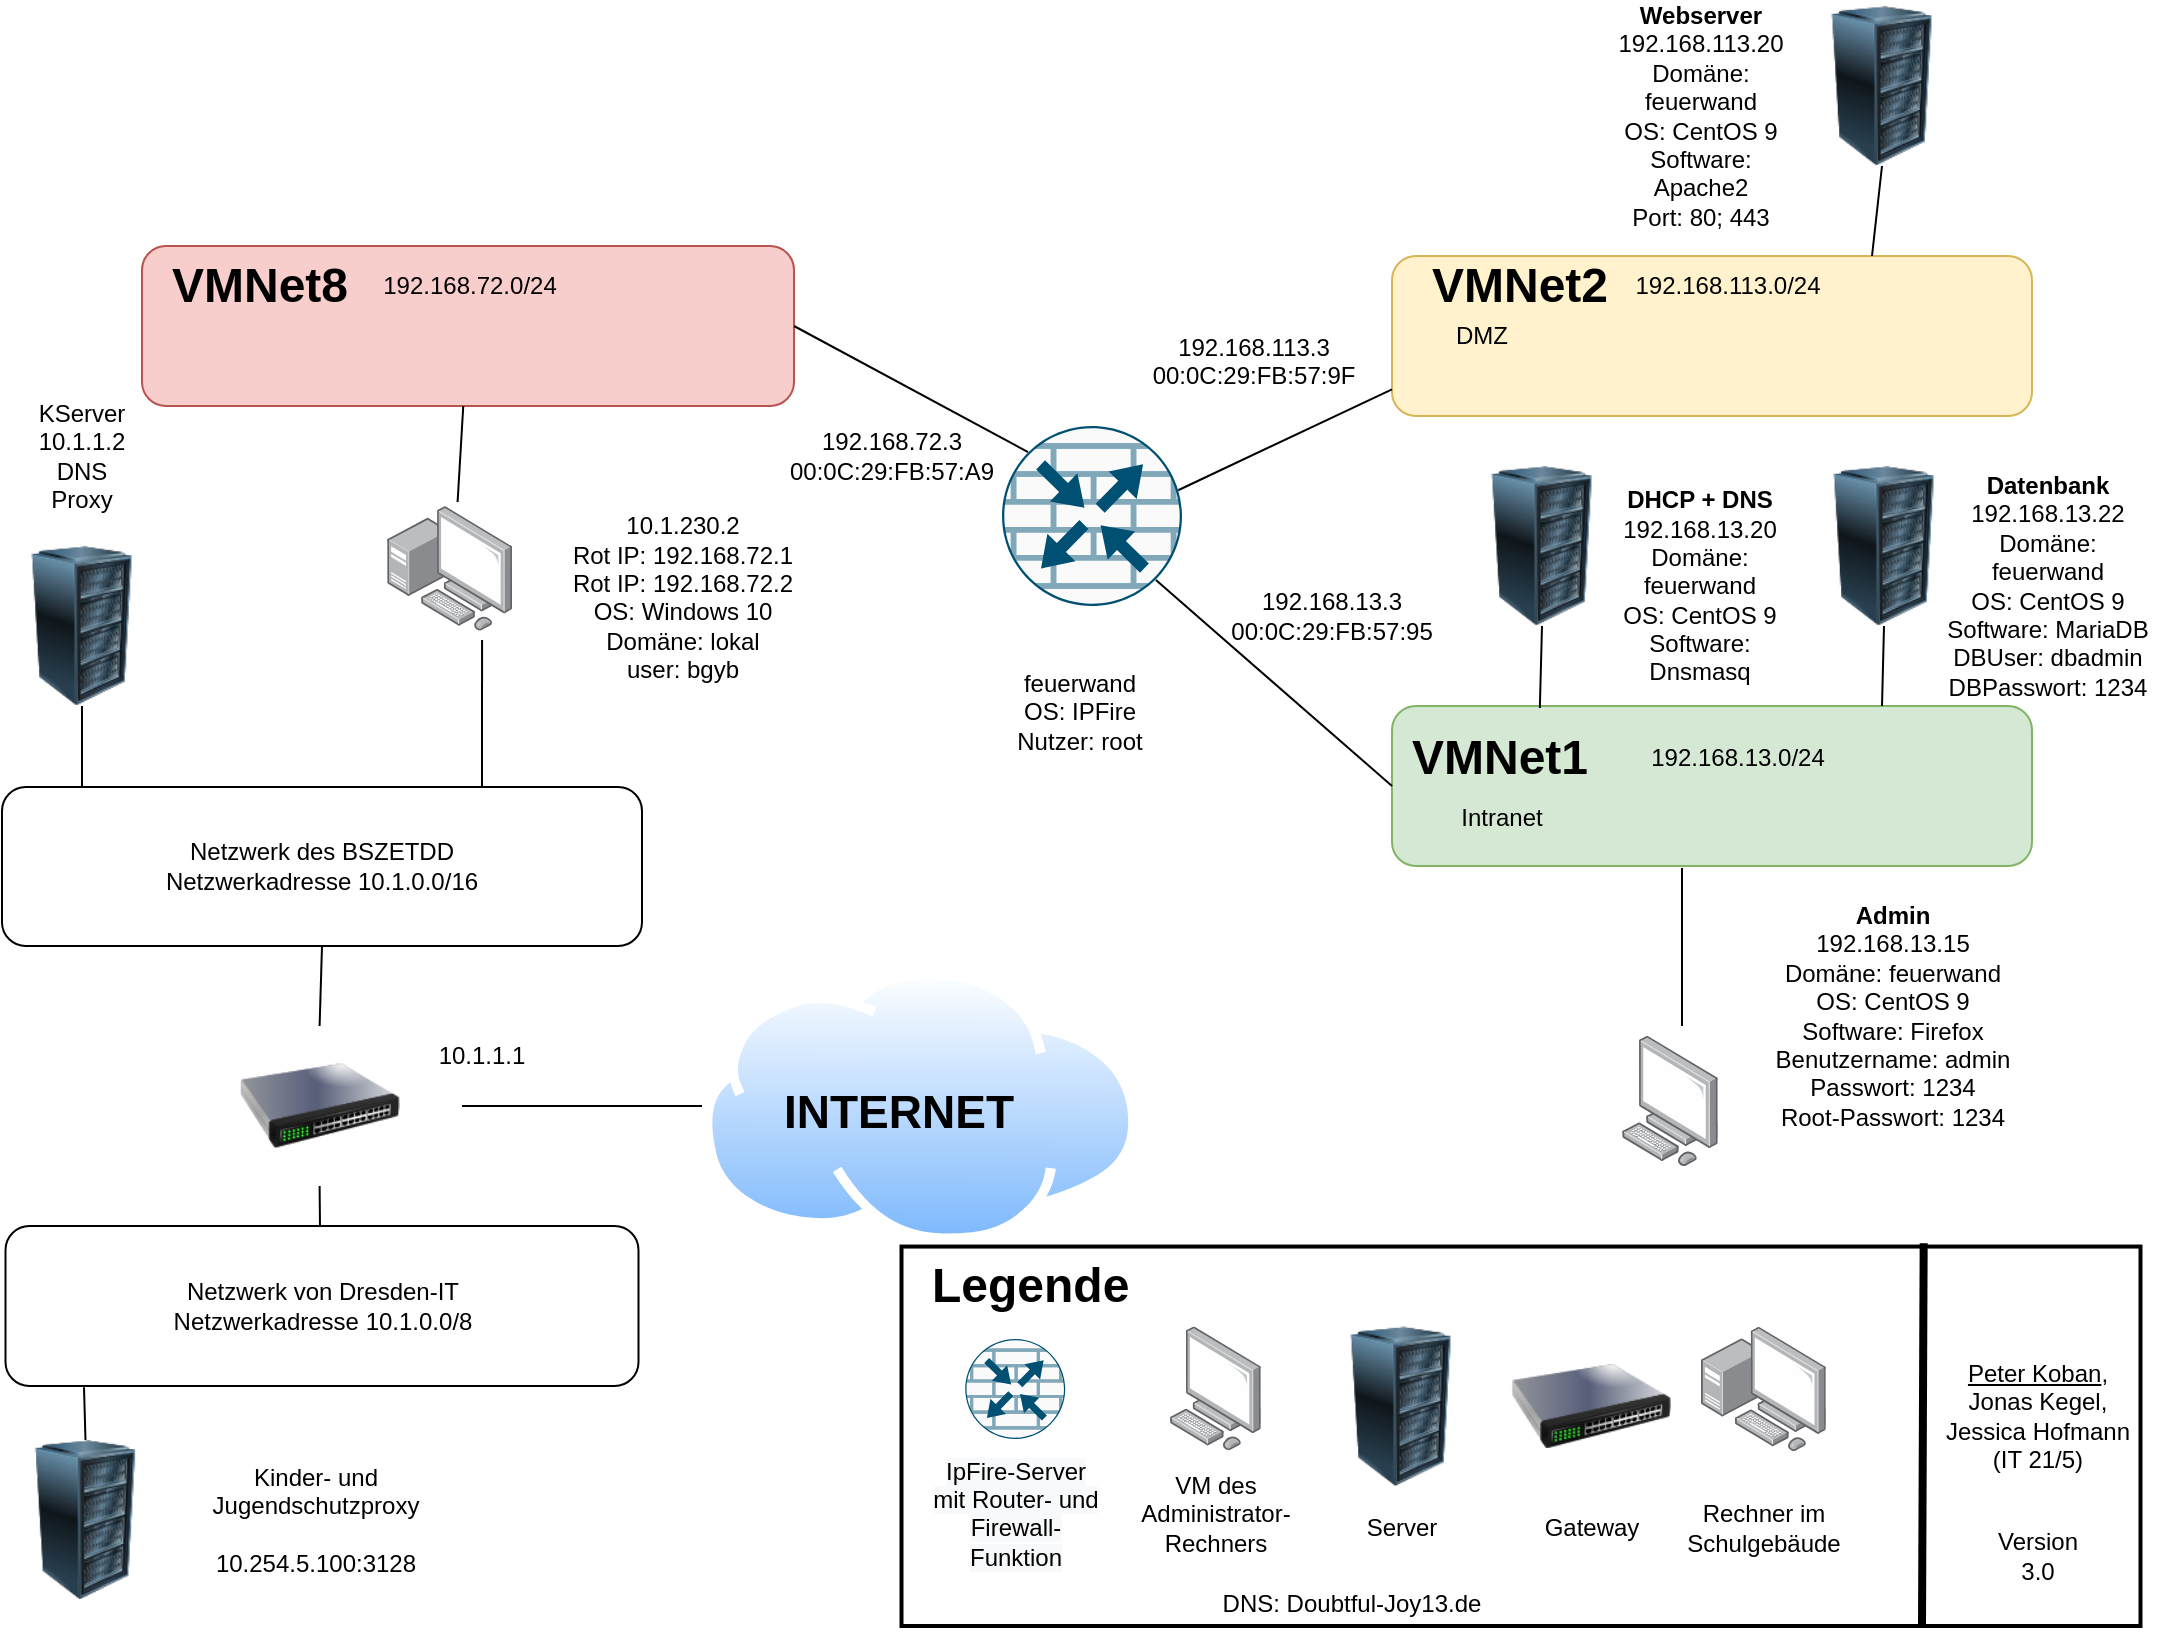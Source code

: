 <mxfile version="20.8.1" type="device"><diagram id="4QnuGaKxsG1AmTAB0K7y" name="Seite-1"><mxGraphModel dx="1434" dy="782" grid="1" gridSize="10" guides="1" tooltips="1" connect="1" arrows="1" fold="1" page="1" pageScale="1" pageWidth="1169" pageHeight="827" math="0" shadow="0"><root><mxCell id="0"/><mxCell id="1" parent="0"/><mxCell id="qAnsTgIGP0eu2Jf_wcSm-28" value="Netzwerk von Dresden-IT&lt;br&gt;Netzwerkadresse 10.1.0.0/8" style="rounded=1;whiteSpace=wrap;html=1;" parent="1" vertex="1"><mxGeometry x="81.75" y="620" width="316.5" height="80" as="geometry"/></mxCell><mxCell id="DaOUhY2FxhcViVUJ5_3H-7" style="edgeStyle=none;rounded=0;orthogonalLoop=1;jettySize=auto;html=1;exitX=0.75;exitY=0;exitDx=0;exitDy=0;entryX=0.76;entryY=1.074;entryDx=0;entryDy=0;entryPerimeter=0;strokeColor=default;strokeWidth=1;fontSize=22;endArrow=none;endFill=0;" parent="1" source="qAnsTgIGP0eu2Jf_wcSm-26" target="qAnsTgIGP0eu2Jf_wcSm-2" edge="1"><mxGeometry relative="1" as="geometry"/></mxCell><mxCell id="qAnsTgIGP0eu2Jf_wcSm-26" value="Netzwerk des BSZETDD&lt;br&gt;Netzwerkadresse 10.1.0.0/16" style="rounded=1;whiteSpace=wrap;html=1;" parent="1" vertex="1"><mxGeometry x="80" y="400.53" width="320" height="79.47" as="geometry"/></mxCell><mxCell id="JDjHxqyWiWvd_kVdd9Bg-1" value="" style="rounded=1;whiteSpace=wrap;html=1;fillColor=#fff2cc;strokeColor=#d6b656;" parent="1" vertex="1"><mxGeometry x="775" y="135" width="320" height="80" as="geometry"/></mxCell><mxCell id="JDjHxqyWiWvd_kVdd9Bg-5" value="" style="rounded=1;whiteSpace=wrap;html=1;fillColor=#d5e8d4;strokeColor=#82b366;" parent="1" vertex="1"><mxGeometry x="775" y="360" width="320" height="80" as="geometry"/></mxCell><mxCell id="JDjHxqyWiWvd_kVdd9Bg-6" value="" style="rounded=1;whiteSpace=wrap;html=1;fillColor=#f8cecc;strokeColor=#b85450;" parent="1" vertex="1"><mxGeometry x="150" y="130" width="326" height="80" as="geometry"/></mxCell><mxCell id="JDjHxqyWiWvd_kVdd9Bg-10" value="" style="endArrow=none;html=1;rounded=0;entryX=0;entryY=0.833;entryDx=0;entryDy=0;entryPerimeter=0;exitX=0.911;exitY=0.389;exitDx=0;exitDy=0;exitPerimeter=0;" parent="1" source="JDjHxqyWiWvd_kVdd9Bg-14" target="JDjHxqyWiWvd_kVdd9Bg-1" edge="1"><mxGeometry width="50" height="50" relative="1" as="geometry"><mxPoint x="660" y="324" as="sourcePoint"/><mxPoint x="700" y="270" as="targetPoint"/></mxGeometry></mxCell><mxCell id="JDjHxqyWiWvd_kVdd9Bg-11" value="" style="endArrow=none;html=1;rounded=0;entryX=0;entryY=0.5;entryDx=0;entryDy=0;exitX=0.855;exitY=0.856;exitDx=0;exitDy=0;exitPerimeter=0;" parent="1" source="JDjHxqyWiWvd_kVdd9Bg-14" target="JDjHxqyWiWvd_kVdd9Bg-5" edge="1"><mxGeometry width="50" height="50" relative="1" as="geometry"><mxPoint x="660" y="390" as="sourcePoint"/><mxPoint x="780" y="289.94" as="targetPoint"/></mxGeometry></mxCell><mxCell id="JDjHxqyWiWvd_kVdd9Bg-13" value="" style="endArrow=none;html=1;rounded=0;entryX=1;entryY=0.5;entryDx=0;entryDy=0;exitX=0.145;exitY=0.145;exitDx=0;exitDy=0;exitPerimeter=0;" parent="1" source="JDjHxqyWiWvd_kVdd9Bg-14" target="JDjHxqyWiWvd_kVdd9Bg-6" edge="1"><mxGeometry width="50" height="50" relative="1" as="geometry"><mxPoint x="580" y="310" as="sourcePoint"/><mxPoint x="780" y="289.94" as="targetPoint"/></mxGeometry></mxCell><mxCell id="JDjHxqyWiWvd_kVdd9Bg-14" value="" style="sketch=0;points=[[0.5,0,0],[1,0.5,0],[0.5,1,0],[0,0.5,0],[0.145,0.145,0],[0.856,0.145,0],[0.855,0.856,0],[0.145,0.855,0]];verticalLabelPosition=bottom;html=1;verticalAlign=top;aspect=fixed;align=center;pointerEvents=1;shape=mxgraph.cisco19.rect;prIcon=router_with_firewall;fillColor=#FAFAFA;strokeColor=#005073;" parent="1" vertex="1"><mxGeometry x="580" y="220" width="90" height="90" as="geometry"/></mxCell><mxCell id="JDjHxqyWiWvd_kVdd9Bg-15" value="" style="points=[];aspect=fixed;html=1;align=center;shadow=0;dashed=0;image;image=img/lib/allied_telesis/computer_and_terminals/Personal_Computer.svg;" parent="1" vertex="1"><mxGeometry x="890" y="524.95" width="48" height="65.05" as="geometry"/></mxCell><mxCell id="JDjHxqyWiWvd_kVdd9Bg-16" value="192.168.113.0/24" style="text;html=1;strokeColor=none;fillColor=none;align=center;verticalAlign=middle;whiteSpace=wrap;rounded=0;" parent="1" vertex="1"><mxGeometry x="868" y="140" width="150" height="20" as="geometry"/></mxCell><mxCell id="JDjHxqyWiWvd_kVdd9Bg-17" value="&lt;h1&gt;VMNet2&lt;br&gt;&lt;/h1&gt;" style="text;html=1;strokeColor=none;fillColor=none;spacing=5;spacingTop=-20;whiteSpace=wrap;overflow=hidden;rounded=0;" parent="1" vertex="1"><mxGeometry x="790" y="130" width="100" height="40" as="geometry"/></mxCell><mxCell id="JDjHxqyWiWvd_kVdd9Bg-18" value="&lt;h1&gt;VMNet1&lt;/h1&gt;" style="text;html=1;strokeColor=none;fillColor=none;spacing=5;spacingTop=-20;whiteSpace=wrap;overflow=hidden;rounded=0;" parent="1" vertex="1"><mxGeometry x="780" y="365.53" width="100" height="40" as="geometry"/></mxCell><mxCell id="JDjHxqyWiWvd_kVdd9Bg-19" value="&lt;h1&gt;VMNet8&lt;/h1&gt;" style="text;html=1;strokeColor=none;fillColor=none;spacing=5;spacingTop=-20;whiteSpace=wrap;overflow=hidden;rounded=0;" parent="1" vertex="1"><mxGeometry x="160" y="130" width="100" height="40" as="geometry"/></mxCell><mxCell id="JDjHxqyWiWvd_kVdd9Bg-20" value="192.168.13.0/24" style="text;html=1;strokeColor=none;fillColor=none;align=center;verticalAlign=middle;whiteSpace=wrap;rounded=0;" parent="1" vertex="1"><mxGeometry x="878" y="370.53" width="140" height="30" as="geometry"/></mxCell><mxCell id="JDjHxqyWiWvd_kVdd9Bg-21" value="192.168.72.0/24" style="text;html=1;strokeColor=none;fillColor=none;align=center;verticalAlign=middle;whiteSpace=wrap;rounded=0;" parent="1" vertex="1"><mxGeometry x="244.4" y="135" width="140" height="30" as="geometry"/></mxCell><mxCell id="JDjHxqyWiWvd_kVdd9Bg-22" value="&lt;div&gt;&lt;b&gt;Admin&lt;/b&gt;&lt;/div&gt;&lt;div&gt;192.168.13.15&lt;/div&gt;&lt;div&gt;Domäne: feuerwand&lt;/div&gt;&lt;div&gt;&lt;span style=&quot;background-color: initial;&quot;&gt;OS: CentOS 9&lt;/span&gt;&lt;br&gt;&lt;/div&gt;&lt;div&gt;Software: Firefox&lt;/div&gt;&lt;div&gt;Benutzername: admin&lt;/div&gt;&lt;div&gt;Passwort: 1234&lt;/div&gt;&lt;div&gt;Root-Passwort: 1234&lt;br&gt;&lt;/div&gt;" style="text;html=1;strokeColor=none;fillColor=none;align=center;verticalAlign=middle;whiteSpace=wrap;rounded=0;" parent="1" vertex="1"><mxGeometry x="950" y="440" width="151" height="150" as="geometry"/></mxCell><mxCell id="JDjHxqyWiWvd_kVdd9Bg-23" value="&lt;div&gt;192.168.13.3&lt;/div&gt;00:0C:29:FB:57:95" style="text;html=1;strokeColor=none;fillColor=none;align=center;verticalAlign=middle;whiteSpace=wrap;rounded=0;" parent="1" vertex="1"><mxGeometry x="700" y="300" width="90" height="30" as="geometry"/></mxCell><mxCell id="JDjHxqyWiWvd_kVdd9Bg-25" value="&lt;div&gt;192.168.113.3&lt;/div&gt;&lt;div&gt;00:0C:29:FB:57:9F&lt;br&gt;&lt;/div&gt;&lt;div&gt;&lt;br&gt;&lt;/div&gt;" style="text;html=1;strokeColor=none;fillColor=none;align=center;verticalAlign=middle;whiteSpace=wrap;rounded=0;" parent="1" vertex="1"><mxGeometry x="660.75" y="180" width="90" height="30" as="geometry"/></mxCell><mxCell id="JDjHxqyWiWvd_kVdd9Bg-27" value="&lt;div&gt;192.168.72.3&lt;/div&gt;00:0C:29:FB:57:A9" style="text;html=1;strokeColor=none;fillColor=none;align=center;verticalAlign=middle;whiteSpace=wrap;rounded=0;" parent="1" vertex="1"><mxGeometry x="480" y="220" width="90" height="30" as="geometry"/></mxCell><mxCell id="qAnsTgIGP0eu2Jf_wcSm-1" value="" style="image;html=1;image=img/lib/clip_art/computers/Server_Rack_128x128.png" parent="1" vertex="1"><mxGeometry x="980.0" y="10" width="80" height="80" as="geometry"/></mxCell><mxCell id="qAnsTgIGP0eu2Jf_wcSm-3" value="&lt;font style=&quot;font-size: 12px; line-height: 1;&quot;&gt;&lt;b&gt;Webserver&lt;br&gt;&lt;/b&gt;192.168.113.20&lt;br&gt;&lt;/font&gt;&lt;div&gt;&lt;font style=&quot;font-size: 12px; line-height: 1;&quot;&gt;Domäne: feuerwand&lt;/font&gt;&lt;/div&gt;&lt;div&gt;&lt;font style=&quot;font-size: 12px; line-height: 1;&quot;&gt;OS: CentOS 9&lt;/font&gt;&lt;/div&gt;&lt;div&gt;&lt;font style=&quot;font-size: 12px; line-height: 1;&quot;&gt;Software: Apache2&lt;br&gt;&lt;/font&gt;&lt;/div&gt;&lt;font style=&quot;font-size: 12px; line-height: 1;&quot;&gt;Port: 80; 443&lt;/font&gt;" style="text;html=1;strokeColor=none;fillColor=none;align=center;verticalAlign=middle;whiteSpace=wrap;rounded=0;" parent="1" vertex="1"><mxGeometry x="879" y="10" width="101" height="110" as="geometry"/></mxCell><mxCell id="qAnsTgIGP0eu2Jf_wcSm-2" value="" style="points=[];aspect=fixed;html=1;align=center;shadow=0;dashed=0;image;image=img/lib/allied_telesis/computer_and_terminals/Personal_Computer_with_Server.svg;" parent="1" vertex="1"><mxGeometry x="272.6" y="260" width="62.4" height="62.4" as="geometry"/></mxCell><mxCell id="qAnsTgIGP0eu2Jf_wcSm-5" value="DMZ" style="text;html=1;strokeColor=none;fillColor=none;align=center;verticalAlign=middle;whiteSpace=wrap;rounded=0;" parent="1" vertex="1"><mxGeometry x="790" y="160" width="60" height="30" as="geometry"/></mxCell><mxCell id="qAnsTgIGP0eu2Jf_wcSm-6" value="Intranet" style="text;html=1;strokeColor=none;fillColor=none;align=center;verticalAlign=middle;whiteSpace=wrap;rounded=0;" parent="1" vertex="1"><mxGeometry x="800" y="400.53" width="60" height="30" as="geometry"/></mxCell><mxCell id="qAnsTgIGP0eu2Jf_wcSm-7" value="" style="image;html=1;image=img/lib/clip_art/computers/Server_Rack_128x128.png" parent="1" vertex="1"><mxGeometry x="981" y="240" width="80" height="80" as="geometry"/></mxCell><mxCell id="qAnsTgIGP0eu2Jf_wcSm-12" value="" style="image;html=1;image=img/lib/clip_art/computers/Server_Rack_128x128.png" parent="1" vertex="1"><mxGeometry x="810" y="240" width="80" height="80" as="geometry"/></mxCell><mxCell id="qAnsTgIGP0eu2Jf_wcSm-13" value="&lt;b&gt;DHCP + DNS&lt;/b&gt;&lt;br&gt;192.168.13.20&lt;br&gt;Domäne:&lt;br&gt;&lt;div&gt;feuerwand&lt;/div&gt;&lt;div&gt;OS: CentOS 9&lt;/div&gt;&lt;div&gt;Software: Dnsmasq&lt;br&gt;&lt;/div&gt;" style="text;html=1;strokeColor=none;fillColor=none;align=center;verticalAlign=middle;whiteSpace=wrap;rounded=0;" parent="1" vertex="1"><mxGeometry x="878" y="250" width="102" height="100" as="geometry"/></mxCell><mxCell id="qAnsTgIGP0eu2Jf_wcSm-15" value="&lt;div&gt;10.1.230.2&lt;/div&gt;&lt;div&gt;Rot IP: 192.168.72.1&lt;/div&gt;&lt;div&gt;Rot IP: 192.168.72.2&lt;/div&gt;&lt;div&gt;OS: Windows 10&lt;/div&gt;&lt;div&gt;Domäne: lokal&lt;/div&gt;&lt;div&gt;user: bgyb&lt;/div&gt;&lt;div&gt;&lt;br&gt;&lt;/div&gt;" style="text;html=1;strokeColor=none;fillColor=none;align=center;verticalAlign=middle;whiteSpace=wrap;rounded=0;" parent="1" vertex="1"><mxGeometry x="343" y="270" width="155" height="85" as="geometry"/></mxCell><mxCell id="qAnsTgIGP0eu2Jf_wcSm-16" value="" style="endArrow=none;html=1;rounded=0;exitX=0.564;exitY=-0.032;exitDx=0;exitDy=0;exitPerimeter=0;" parent="1" source="qAnsTgIGP0eu2Jf_wcSm-2" target="JDjHxqyWiWvd_kVdd9Bg-6" edge="1"><mxGeometry width="50" height="50" relative="1" as="geometry"><mxPoint x="310" y="380" as="sourcePoint"/><mxPoint x="250.2" y="414" as="targetPoint"/></mxGeometry></mxCell><mxCell id="qAnsTgIGP0eu2Jf_wcSm-18" value="" style="image;html=1;image=img/lib/clip_art/networking/Switch_128x128.png" parent="1" vertex="1"><mxGeometry x="198.8" y="520" width="80" height="80" as="geometry"/></mxCell><mxCell id="qAnsTgIGP0eu2Jf_wcSm-20" value="10.1.1.1" style="text;html=1;strokeColor=none;fillColor=none;align=center;verticalAlign=middle;whiteSpace=wrap;rounded=0;" parent="1" vertex="1"><mxGeometry x="290" y="520" width="60" height="30" as="geometry"/></mxCell><mxCell id="qAnsTgIGP0eu2Jf_wcSm-21" value="" style="image;html=1;image=img/lib/clip_art/computers/Server_Rack_128x128.png" parent="1" vertex="1"><mxGeometry x="81.75" y="727" width="80" height="80" as="geometry"/></mxCell><mxCell id="qAnsTgIGP0eu2Jf_wcSm-23" value="" style="aspect=fixed;perimeter=ellipsePerimeter;html=1;align=center;shadow=0;dashed=0;spacingTop=3;image;image=img/lib/active_directory/internet_cloud.svg;rotation=0;" parent="1" vertex="1"><mxGeometry x="430" y="491.25" width="218.26" height="137.5" as="geometry"/></mxCell><mxCell id="qAnsTgIGP0eu2Jf_wcSm-24" value="&lt;div&gt;KServer&lt;/div&gt;&lt;div&gt;10.1.1.2&lt;/div&gt;&lt;div&gt;DNS&lt;/div&gt;&lt;div&gt;Proxy&lt;br&gt;&lt;/div&gt;" style="text;html=1;strokeColor=none;fillColor=none;align=center;verticalAlign=middle;whiteSpace=wrap;rounded=0;" parent="1" vertex="1"><mxGeometry x="90" y="200" width="60" height="70" as="geometry"/></mxCell><mxCell id="qAnsTgIGP0eu2Jf_wcSm-29" value="&lt;div&gt;Kinder- und Jugendschutzproxy&lt;/div&gt;&lt;div&gt;&lt;br&gt;&lt;/div&gt;10.254.5.100:3128" style="text;html=1;strokeColor=none;fillColor=none;align=center;verticalAlign=middle;whiteSpace=wrap;rounded=0;" parent="1" vertex="1"><mxGeometry x="161.75" y="720.5" width="150" height="93" as="geometry"/></mxCell><mxCell id="qAnsTgIGP0eu2Jf_wcSm-30" value="&lt;font size=&quot;1&quot;&gt;&lt;b style=&quot;font-size: 23px;&quot;&gt;INTERNET&lt;/b&gt;&lt;/font&gt;" style="text;html=1;strokeColor=none;fillColor=none;spacing=5;spacingTop=-20;whiteSpace=wrap;overflow=hidden;rounded=0;" parent="1" vertex="1"><mxGeometry x="466.13" y="560" width="146" height="40" as="geometry"/></mxCell><mxCell id="qAnsTgIGP0eu2Jf_wcSm-32" value="" style="endArrow=none;html=1;rounded=0;fontSize=23;entryX=0.5;entryY=1;entryDx=0;entryDy=0;" parent="1" target="qAnsTgIGP0eu2Jf_wcSm-18" edge="1"><mxGeometry width="50" height="50" relative="1" as="geometry"><mxPoint x="239" y="620" as="sourcePoint"/><mxPoint x="304" y="819" as="targetPoint"/></mxGeometry></mxCell><mxCell id="qAnsTgIGP0eu2Jf_wcSm-33" value="" style="endArrow=none;html=1;rounded=0;fontSize=23;exitX=0.5;exitY=0;exitDx=0;exitDy=0;entryX=0.5;entryY=1;entryDx=0;entryDy=0;" parent="1" source="qAnsTgIGP0eu2Jf_wcSm-18" target="qAnsTgIGP0eu2Jf_wcSm-26" edge="1"><mxGeometry width="50" height="50" relative="1" as="geometry"><mxPoint x="309.5" y="789" as="sourcePoint"/><mxPoint x="250" y="520" as="targetPoint"/></mxGeometry></mxCell><mxCell id="qAnsTgIGP0eu2Jf_wcSm-34" value="" style="image;html=1;image=img/lib/clip_art/computers/Server_Rack_128x128.png;fontSize=23;" parent="1" vertex="1"><mxGeometry x="80" y="280" width="80" height="80" as="geometry"/></mxCell><mxCell id="qAnsTgIGP0eu2Jf_wcSm-40" value="" style="endArrow=none;html=1;rounded=0;fontSize=12;entryX=0.5;entryY=1;entryDx=0;entryDy=0;exitX=0.75;exitY=0;exitDx=0;exitDy=0;" parent="1" source="JDjHxqyWiWvd_kVdd9Bg-1" target="qAnsTgIGP0eu2Jf_wcSm-1" edge="1"><mxGeometry width="50" height="50" relative="1" as="geometry"><mxPoint x="1020" y="130" as="sourcePoint"/><mxPoint x="1050" y="60" as="targetPoint"/></mxGeometry></mxCell><mxCell id="qAnsTgIGP0eu2Jf_wcSm-41" value="" style="endArrow=none;html=1;rounded=0;fontSize=12;entryX=0.5;entryY=1;entryDx=0;entryDy=0;" parent="1" target="qAnsTgIGP0eu2Jf_wcSm-34" edge="1"><mxGeometry width="50" height="50" relative="1" as="geometry"><mxPoint x="120" y="400" as="sourcePoint"/><mxPoint x="100" y="470" as="targetPoint"/></mxGeometry></mxCell><mxCell id="qAnsTgIGP0eu2Jf_wcSm-42" value="" style="endArrow=none;html=1;rounded=0;fontSize=12;entryX=0.124;entryY=1.008;entryDx=0;entryDy=0;entryPerimeter=0;exitX=0.5;exitY=0;exitDx=0;exitDy=0;" parent="1" source="qAnsTgIGP0eu2Jf_wcSm-21" target="qAnsTgIGP0eu2Jf_wcSm-28" edge="1"><mxGeometry width="50" height="50" relative="1" as="geometry"><mxPoint x="100" y="1180" as="sourcePoint"/><mxPoint x="150" y="1130" as="targetPoint"/></mxGeometry></mxCell><mxCell id="qAnsTgIGP0eu2Jf_wcSm-49" value="" style="endArrow=none;html=1;rounded=0;fontSize=24;entryX=0;entryY=0.5;entryDx=0;entryDy=0;" parent="1" target="qAnsTgIGP0eu2Jf_wcSm-23" edge="1"><mxGeometry width="50" height="50" relative="1" as="geometry"><mxPoint x="310" y="560" as="sourcePoint"/><mxPoint x="820" y="1000" as="targetPoint"/></mxGeometry></mxCell><mxCell id="HvGheE3r5v9yTSuZFbVD-1" value="" style="rounded=0;whiteSpace=wrap;html=1;fillColor=none;strokeWidth=2;" parent="1" vertex="1"><mxGeometry x="529.75" y="630.28" width="619.5" height="189.72" as="geometry"/></mxCell><mxCell id="HvGheE3r5v9yTSuZFbVD-2" value="&lt;h1&gt;Legende&lt;/h1&gt;" style="text;html=1;strokeColor=none;fillColor=none;spacing=5;spacingTop=-20;whiteSpace=wrap;overflow=hidden;rounded=0;strokeWidth=2;" parent="1" vertex="1"><mxGeometry x="540.25" y="630.28" width="120" height="40" as="geometry"/></mxCell><mxCell id="HvGheE3r5v9yTSuZFbVD-3" value="" style="sketch=0;points=[[0.5,0,0],[1,0.5,0],[0.5,1,0],[0,0.5,0],[0.145,0.145,0],[0.856,0.145,0],[0.855,0.856,0],[0.145,0.855,0]];verticalLabelPosition=bottom;html=1;verticalAlign=top;aspect=fixed;align=center;pointerEvents=1;shape=mxgraph.cisco19.rect;prIcon=router_with_firewall;fillColor=#FAFAFA;strokeColor=#005073;" parent="1" vertex="1"><mxGeometry x="561.63" y="676.48" width="50" height="50" as="geometry"/></mxCell><mxCell id="HvGheE3r5v9yTSuZFbVD-5" value="" style="points=[];aspect=fixed;html=1;align=center;shadow=0;dashed=0;image;image=img/lib/allied_telesis/computer_and_terminals/Personal_Computer.svg;" parent="1" vertex="1"><mxGeometry x="663.9" y="670.28" width="45.6" height="61.8" as="geometry"/></mxCell><mxCell id="HvGheE3r5v9yTSuZFbVD-6" value="" style="image;html=1;image=img/lib/clip_art/computers/Server_Rack_128x128.png" parent="1" vertex="1"><mxGeometry x="739.5" y="670.28" width="80" height="80" as="geometry"/></mxCell><mxCell id="HvGheE3r5v9yTSuZFbVD-8" value="" style="image;html=1;image=img/lib/clip_art/networking/Switch_128x128.png" parent="1" vertex="1"><mxGeometry x="834.5" y="670.28" width="80" height="80" as="geometry"/></mxCell><mxCell id="HvGheE3r5v9yTSuZFbVD-11" value="" style="endArrow=none;html=1;rounded=0;fontSize=12;entryX=0.5;entryY=1;entryDx=0;entryDy=0;" parent="1" target="qAnsTgIGP0eu2Jf_wcSm-7" edge="1"><mxGeometry width="50" height="50" relative="1" as="geometry"><mxPoint x="1020" y="360" as="sourcePoint"/><mxPoint x="1058" y="100" as="targetPoint"/></mxGeometry></mxCell><mxCell id="HvGheE3r5v9yTSuZFbVD-12" value="" style="endArrow=none;html=1;rounded=0;fontSize=12;entryX=0.5;entryY=1;entryDx=0;entryDy=0;exitX=0.231;exitY=0.013;exitDx=0;exitDy=0;exitPerimeter=0;" parent="1" source="JDjHxqyWiWvd_kVdd9Bg-5" target="qAnsTgIGP0eu2Jf_wcSm-12" edge="1"><mxGeometry width="50" height="50" relative="1" as="geometry"><mxPoint x="393.5" y="150" as="sourcePoint"/><mxPoint x="391.2" y="100" as="targetPoint"/></mxGeometry></mxCell><mxCell id="HvGheE3r5v9yTSuZFbVD-16" value="&#xA;&lt;span style=&quot;color: rgb(0, 0, 0); font-family: Helvetica; font-size: 12px; font-style: normal; font-variant-ligatures: normal; font-variant-caps: normal; font-weight: 400; letter-spacing: normal; orphans: 2; text-align: center; text-indent: 0px; text-transform: none; widows: 2; word-spacing: 0px; -webkit-text-stroke-width: 0px; background-color: rgb(248, 249, 250); text-decoration-thickness: initial; text-decoration-style: initial; text-decoration-color: initial; float: none; display: inline !important;&quot;&gt;IpFire-Server mit Router- und Firewall-Funktion&lt;/span&gt;&#xA;&#xA;" style="text;html=1;strokeColor=none;fillColor=none;align=center;verticalAlign=middle;whiteSpace=wrap;rounded=0;strokeWidth=2;" parent="1" vertex="1"><mxGeometry x="541.63" y="741.18" width="90" height="59.1" as="geometry"/></mxCell><mxCell id="HvGheE3r5v9yTSuZFbVD-17" value="VM des Administrator-Rechners" style="text;html=1;strokeColor=none;fillColor=none;align=center;verticalAlign=middle;whiteSpace=wrap;rounded=0;strokeWidth=2;" parent="1" vertex="1"><mxGeometry x="641.7" y="734.68" width="90" height="59.1" as="geometry"/></mxCell><mxCell id="HvGheE3r5v9yTSuZFbVD-18" value="" style="points=[];aspect=fixed;html=1;align=center;shadow=0;dashed=0;image;image=img/lib/allied_telesis/computer_and_terminals/Personal_Computer_with_Server.svg;" parent="1" vertex="1"><mxGeometry x="929.5" y="670.28" width="62.4" height="62.4" as="geometry"/></mxCell><mxCell id="HvGheE3r5v9yTSuZFbVD-19" value="Server" style="text;html=1;strokeColor=none;fillColor=none;align=center;verticalAlign=middle;whiteSpace=wrap;rounded=0;strokeWidth=2;" parent="1" vertex="1"><mxGeometry x="734.5" y="741.18" width="90" height="59.1" as="geometry"/></mxCell><mxCell id="HvGheE3r5v9yTSuZFbVD-20" value="Gateway" style="text;html=1;strokeColor=none;fillColor=none;align=center;verticalAlign=middle;whiteSpace=wrap;rounded=0;strokeWidth=2;" parent="1" vertex="1"><mxGeometry x="829.5" y="741.18" width="90" height="59.1" as="geometry"/></mxCell><mxCell id="HvGheE3r5v9yTSuZFbVD-21" value="Rechner im Schulgebäude" style="text;html=1;strokeColor=none;fillColor=none;align=center;verticalAlign=middle;whiteSpace=wrap;rounded=0;strokeWidth=2;" parent="1" vertex="1"><mxGeometry x="915.7" y="741.18" width="90" height="59.1" as="geometry"/></mxCell><mxCell id="HvGheE3r5v9yTSuZFbVD-22" style="edgeStyle=none;rounded=0;orthogonalLoop=1;jettySize=auto;html=1;exitX=1;exitY=0.25;exitDx=0;exitDy=0;" parent="1" source="HvGheE3r5v9yTSuZFbVD-1" target="HvGheE3r5v9yTSuZFbVD-1" edge="1"><mxGeometry relative="1" as="geometry"/></mxCell><mxCell id="HvGheE3r5v9yTSuZFbVD-23" value="&lt;u&gt;Peter Koban&lt;/u&gt;, Jonas Kegel, Jessica Hofmann &lt;br&gt;(IT 21/5)" style="text;html=1;strokeColor=none;fillColor=none;align=center;verticalAlign=middle;whiteSpace=wrap;rounded=0;strokeWidth=2;" parent="1" vertex="1"><mxGeometry x="1046.8" y="647.03" width="102.2" height="136.5" as="geometry"/></mxCell><mxCell id="DaOUhY2FxhcViVUJ5_3H-3" value="" style="edgeStyle=none;orthogonalLoop=1;jettySize=auto;html=1;strokeColor=default;rounded=0;strokeWidth=1;endArrow=none;endFill=0;" parent="1" edge="1"><mxGeometry width="80" relative="1" as="geometry"><mxPoint x="920" y="441" as="sourcePoint"/><mxPoint x="920" y="520" as="targetPoint"/><Array as="points"><mxPoint x="920" y="441"/></Array></mxGeometry></mxCell><mxCell id="DaOUhY2FxhcViVUJ5_3H-10" value="" style="endArrow=none;html=1;rounded=0;strokeColor=default;strokeWidth=4;fontSize=23;entryX=0.825;entryY=-0.009;entryDx=0;entryDy=0;entryPerimeter=0;" parent="1" target="HvGheE3r5v9yTSuZFbVD-1" edge="1"><mxGeometry width="50" height="50" relative="1" as="geometry"><mxPoint x="1040" y="820" as="sourcePoint"/><mxPoint x="1089.5" y="676.78" as="targetPoint"/></mxGeometry></mxCell><mxCell id="V3LaZ1TMP4ZRcOufiZ38-3" value="&lt;div&gt;feuerwand&lt;/div&gt;&lt;div&gt;OS: IPFire&lt;/div&gt;&lt;div&gt;Nutzer: root&lt;/div&gt;&lt;div&gt;&lt;br&gt;&lt;/div&gt;" style="text;html=1;strokeColor=none;fillColor=none;align=center;verticalAlign=middle;whiteSpace=wrap;rounded=0;" parent="1" vertex="1"><mxGeometry x="568.26" y="330" width="101.74" height="80" as="geometry"/></mxCell><mxCell id="V3LaZ1TMP4ZRcOufiZ38-4" value="Version 3.0" style="text;html=1;strokeColor=none;fillColor=none;align=center;verticalAlign=middle;whiteSpace=wrap;rounded=0;" parent="1" vertex="1"><mxGeometry x="1067.9" y="770.28" width="60" height="30" as="geometry"/></mxCell><mxCell id="V3LaZ1TMP4ZRcOufiZ38-5" value="DNS: Doubtful-Joy13.de" style="text;html=1;strokeColor=none;fillColor=none;align=center;verticalAlign=middle;whiteSpace=wrap;rounded=0;" parent="1" vertex="1"><mxGeometry x="620" y="794" width="270" height="30" as="geometry"/></mxCell><mxCell id="4mckek8Fo3a5agZZpq0j-4" value="&lt;div&gt;&lt;b&gt;Datenbank&lt;/b&gt;&lt;/div&gt;192.168.13.22&lt;br&gt;Domäne:&lt;br&gt;&lt;div&gt;feuerwand&lt;/div&gt;&lt;div&gt;OS: CentOS 9&lt;br&gt;&lt;/div&gt;&lt;div&gt;Software: MariaDB&lt;/div&gt;&lt;div&gt;DBUser: dbadmin&lt;/div&gt;&lt;div&gt;DBPasswort: 1234&lt;br&gt;&lt;/div&gt;" style="text;html=1;strokeColor=none;fillColor=none;align=center;verticalAlign=middle;whiteSpace=wrap;rounded=0;" parent="1" vertex="1"><mxGeometry x="1046.8" y="225" width="112" height="150" as="geometry"/></mxCell></root></mxGraphModel></diagram></mxfile>
